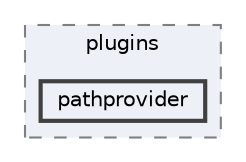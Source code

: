 digraph "build/path_provider_android/generated/source/buildConfig/debug/io/flutter/plugins/pathprovider"
{
 // LATEX_PDF_SIZE
  bgcolor="transparent";
  edge [fontname=Helvetica,fontsize=10,labelfontname=Helvetica,labelfontsize=10];
  node [fontname=Helvetica,fontsize=10,shape=box,height=0.2,width=0.4];
  compound=true
  subgraph clusterdir_432b3787cc65f716bb3b97643d0a2bae {
    graph [ bgcolor="#edf0f7", pencolor="grey50", label="plugins", fontname=Helvetica,fontsize=10 style="filled,dashed", URL="dir_432b3787cc65f716bb3b97643d0a2bae.html",tooltip=""]
  dir_101f840ce29977f1c8e89011591f1b62 [label="pathprovider", fillcolor="#edf0f7", color="grey25", style="filled,bold", URL="dir_101f840ce29977f1c8e89011591f1b62.html",tooltip=""];
  }
}
